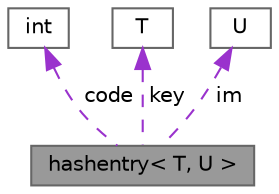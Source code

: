 digraph "hashentry&lt; T, U &gt;"
{
 // LATEX_PDF_SIZE
  bgcolor="transparent";
  edge [fontname=Helvetica,fontsize=10,labelfontname=Helvetica,labelfontsize=10];
  node [fontname=Helvetica,fontsize=10,shape=box,height=0.2,width=0.4];
  Node1 [label="hashentry\< T, U \>",height=0.2,width=0.4,color="gray40", fillcolor="grey60", style="filled", fontcolor="black",tooltip="Hash entry template for key-value pairs."];
  Node2 -> Node1 [dir="back",color="darkorchid3",style="dashed",label=" code" ];
  Node2 [label="int",height=0.2,width=0.4,color="gray40", fillcolor="white", style="filled",tooltip=" "];
  Node3 -> Node1 [dir="back",color="darkorchid3",style="dashed",label=" key" ];
  Node3 [label="T",height=0.2,width=0.4,color="gray40", fillcolor="white", style="filled",tooltip=" "];
  Node4 -> Node1 [dir="back",color="darkorchid3",style="dashed",label=" im" ];
  Node4 [label="U",height=0.2,width=0.4,color="gray40", fillcolor="white", style="filled",tooltip=" "];
}
